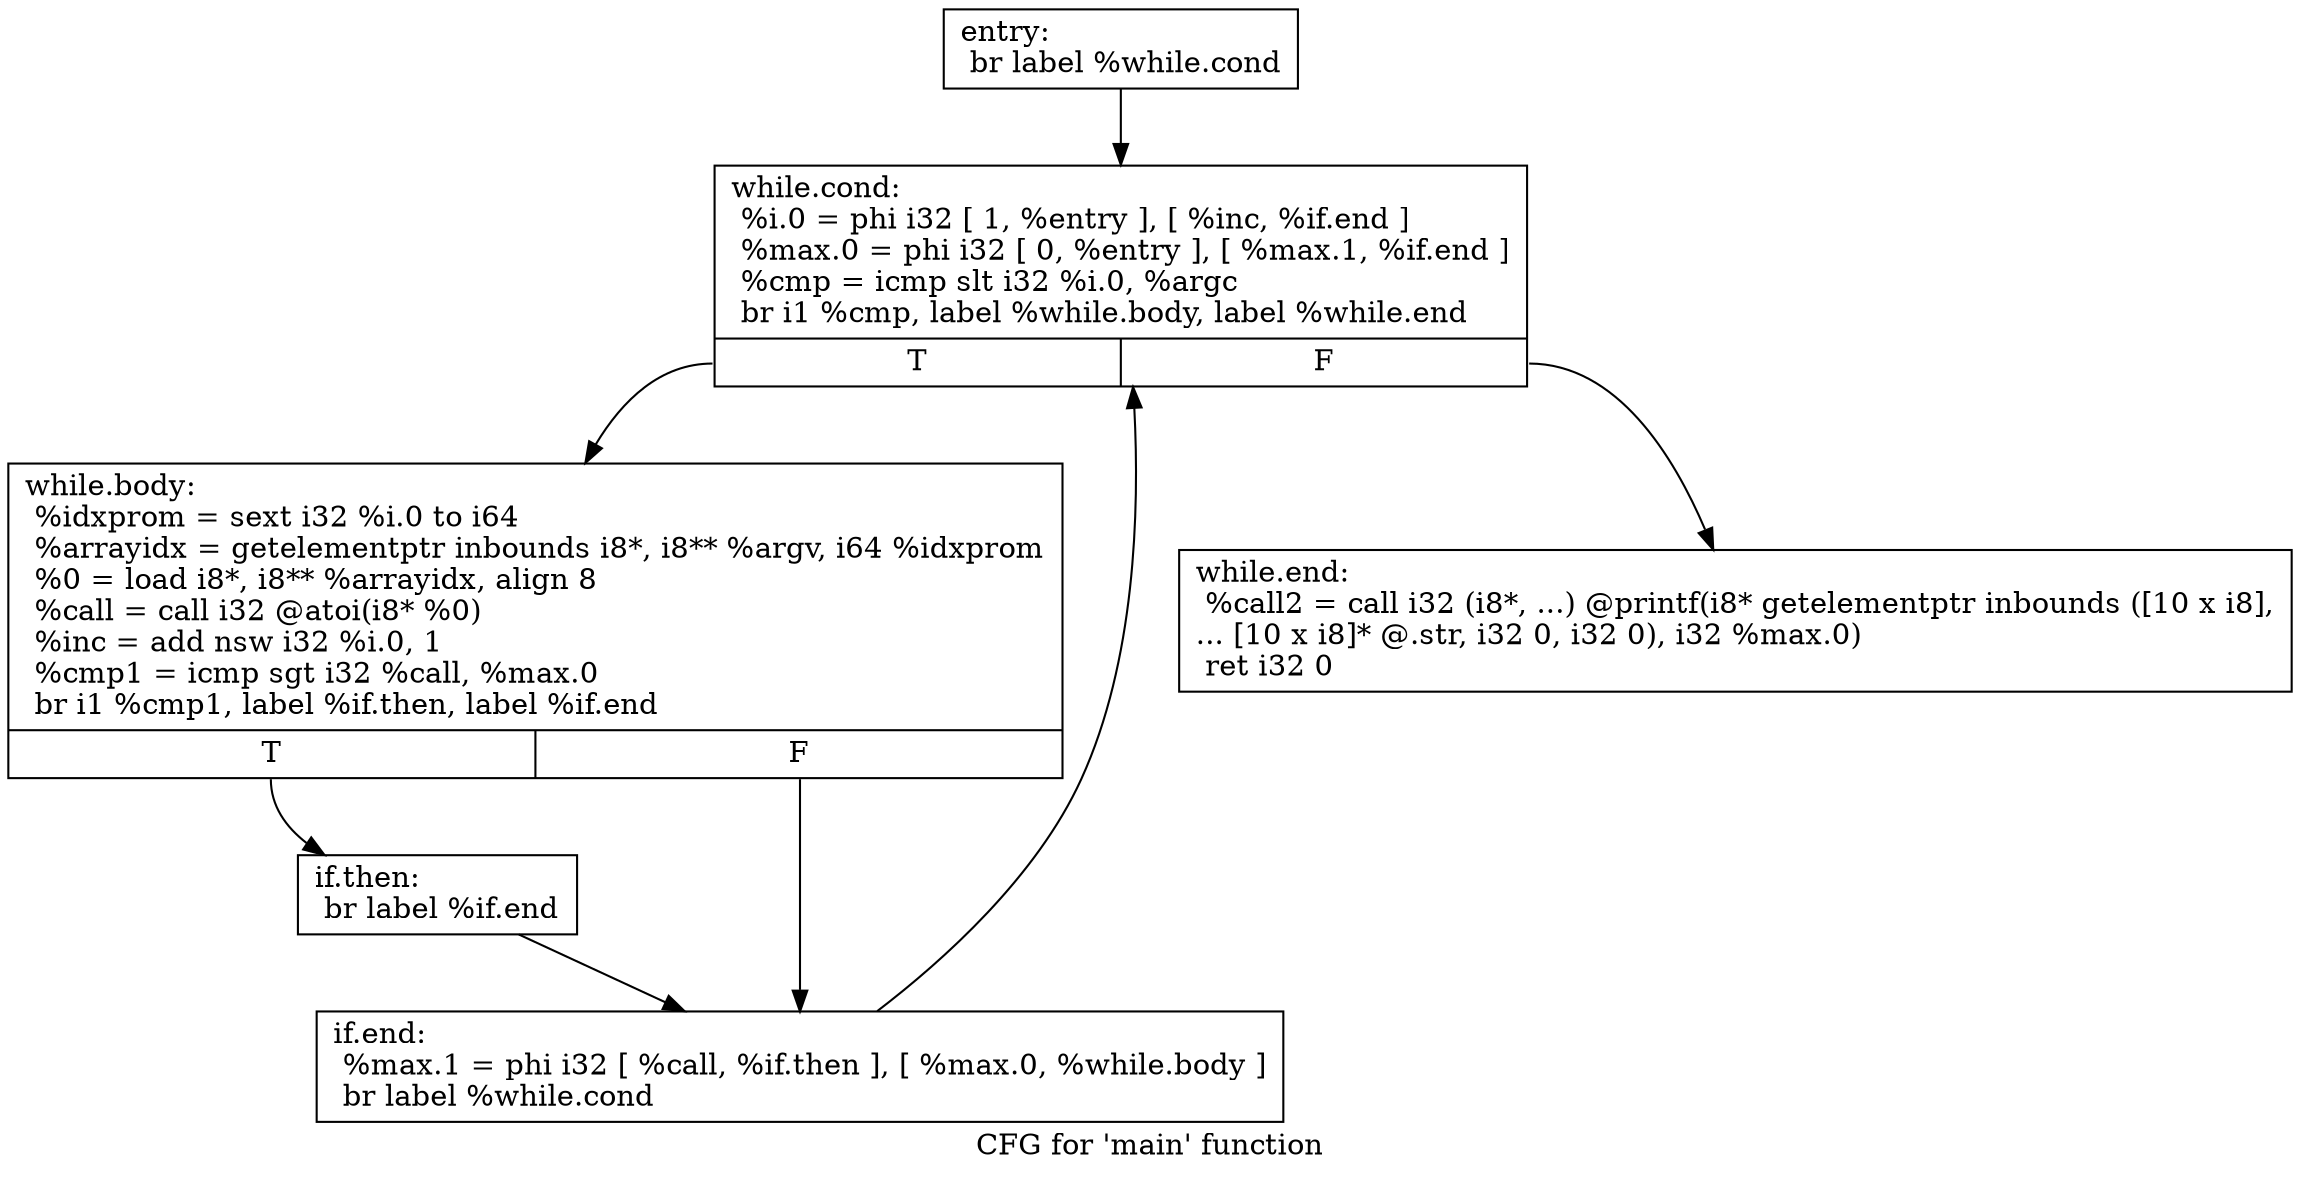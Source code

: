 digraph "CFG for 'main' function" {
	label="CFG for 'main' function";

	Node0x7fa81c42e540 [shape=record,label="{entry:\l  br label %while.cond\l}"];
	Node0x7fa81c42e540 -> Node0x7fa81c42e580;
	Node0x7fa81c42e580 [shape=record,label="{while.cond:                                       \l  %i.0 = phi i32 [ 1, %entry ], [ %inc, %if.end ]\l  %max.0 = phi i32 [ 0, %entry ], [ %max.1, %if.end ]\l  %cmp = icmp slt i32 %i.0, %argc\l  br i1 %cmp, label %while.body, label %while.end\l|{<s0>T|<s1>F}}"];
	Node0x7fa81c42e580:s0 -> Node0x7fa81c42cc70;
	Node0x7fa81c42e580:s1 -> Node0x7fa81c42cd30;
	Node0x7fa81c42cc70 [shape=record,label="{while.body:                                       \l  %idxprom = sext i32 %i.0 to i64\l  %arrayidx = getelementptr inbounds i8*, i8** %argv, i64 %idxprom\l  %0 = load i8*, i8** %arrayidx, align 8\l  %call = call i32 @atoi(i8* %0)\l  %inc = add nsw i32 %i.0, 1\l  %cmp1 = icmp sgt i32 %call, %max.0\l  br i1 %cmp1, label %if.then, label %if.end\l|{<s0>T|<s1>F}}"];
	Node0x7fa81c42cc70:s0 -> Node0x7fa81c42ccb0;
	Node0x7fa81c42cc70:s1 -> Node0x7fa81c42ccf0;
	Node0x7fa81c42ccb0 [shape=record,label="{if.then:                                          \l  br label %if.end\l}"];
	Node0x7fa81c42ccb0 -> Node0x7fa81c42ccf0;
	Node0x7fa81c42ccf0 [shape=record,label="{if.end:                                           \l  %max.1 = phi i32 [ %call, %if.then ], [ %max.0, %while.body ]\l  br label %while.cond\l}"];
	Node0x7fa81c42ccf0 -> Node0x7fa81c42e580;
	Node0x7fa81c42cd30 [shape=record,label="{while.end:                                        \l  %call2 = call i32 (i8*, ...) @printf(i8* getelementptr inbounds ([10 x i8],\l... [10 x i8]* @.str, i32 0, i32 0), i32 %max.0)\l  ret i32 0\l}"];
}
